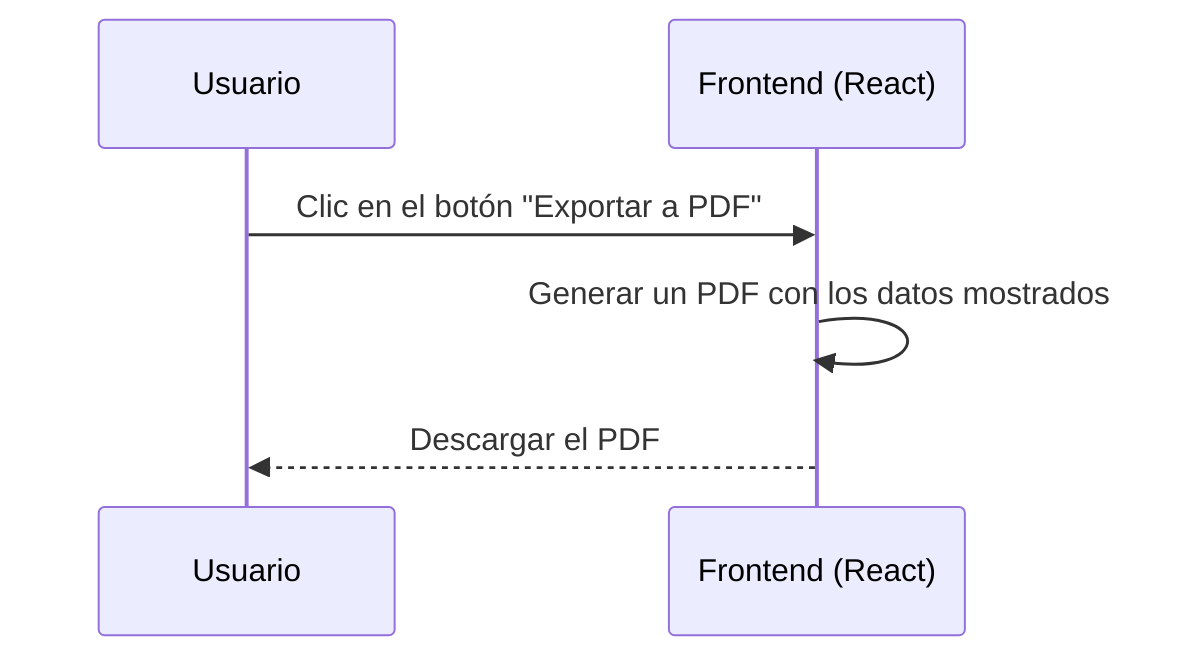 sequenceDiagram
    participant U as Usuario
    participant F as Frontend (React)

    U->>F: Clic en el botón "Exportar a PDF"
    F->>F: Generar un PDF con los datos mostrados
    F-->>U: Descargar el PDF